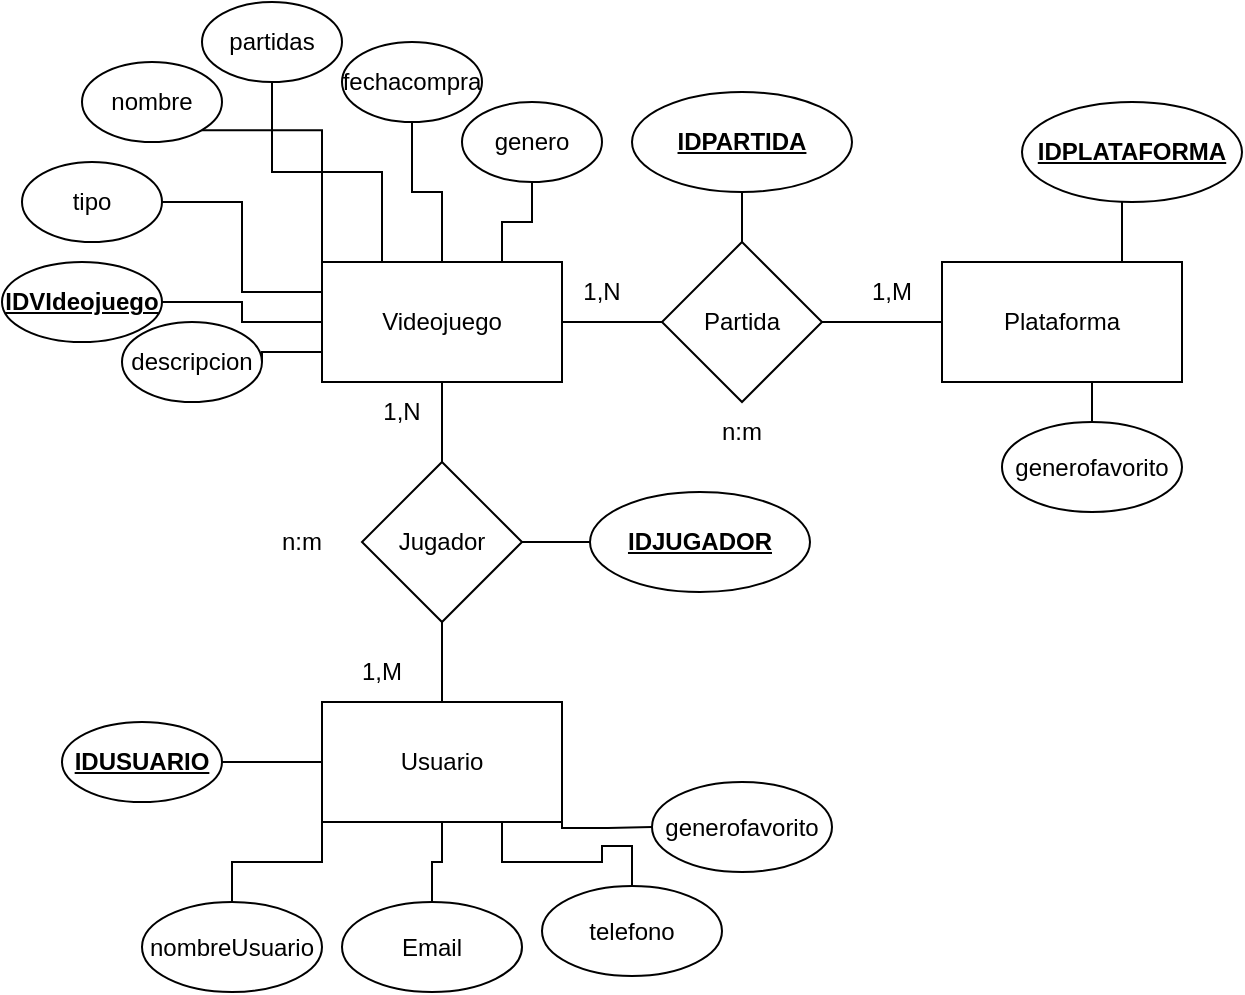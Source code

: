 <mxfile version="23.1.2" type="device">
  <diagram name="Página-1" id="AJxL4MT4w_up4ZSjig4F">
    <mxGraphModel dx="1434" dy="756" grid="1" gridSize="10" guides="1" tooltips="1" connect="1" arrows="1" fold="1" page="1" pageScale="1" pageWidth="827" pageHeight="1169" math="0" shadow="0">
      <root>
        <mxCell id="0" />
        <mxCell id="1" parent="0" />
        <mxCell id="sT686rDcob1VEm0X340i-5" style="edgeStyle=orthogonalEdgeStyle;rounded=0;orthogonalLoop=1;jettySize=auto;html=1;exitX=1;exitY=0.5;exitDx=0;exitDy=0;entryX=0;entryY=0.5;entryDx=0;entryDy=0;endArrow=none;endFill=0;" edge="1" parent="1" source="LNo9l1yJtUT-p1xeYV2q-1" target="sT686rDcob1VEm0X340i-3">
          <mxGeometry relative="1" as="geometry" />
        </mxCell>
        <mxCell id="sT686rDcob1VEm0X340i-7" style="edgeStyle=orthogonalEdgeStyle;rounded=0;orthogonalLoop=1;jettySize=auto;html=1;exitX=0.5;exitY=1;exitDx=0;exitDy=0;entryX=0.5;entryY=0;entryDx=0;entryDy=0;endArrow=none;endFill=0;" edge="1" parent="1" source="LNo9l1yJtUT-p1xeYV2q-1" target="sT686rDcob1VEm0X340i-4">
          <mxGeometry relative="1" as="geometry" />
        </mxCell>
        <mxCell id="sT686rDcob1VEm0X340i-18" style="edgeStyle=orthogonalEdgeStyle;rounded=0;orthogonalLoop=1;jettySize=auto;html=1;exitX=0;exitY=0.75;exitDx=0;exitDy=0;entryX=1;entryY=0.5;entryDx=0;entryDy=0;endArrow=none;endFill=0;" edge="1" parent="1" source="LNo9l1yJtUT-p1xeYV2q-1" target="sT686rDcob1VEm0X340i-16">
          <mxGeometry relative="1" as="geometry" />
        </mxCell>
        <mxCell id="sT686rDcob1VEm0X340i-19" style="edgeStyle=orthogonalEdgeStyle;rounded=0;orthogonalLoop=1;jettySize=auto;html=1;exitX=0;exitY=0.5;exitDx=0;exitDy=0;entryX=1;entryY=0.5;entryDx=0;entryDy=0;endArrow=none;endFill=0;" edge="1" parent="1" source="LNo9l1yJtUT-p1xeYV2q-1" target="sT686rDcob1VEm0X340i-15">
          <mxGeometry relative="1" as="geometry" />
        </mxCell>
        <mxCell id="sT686rDcob1VEm0X340i-20" style="edgeStyle=orthogonalEdgeStyle;rounded=0;orthogonalLoop=1;jettySize=auto;html=1;exitX=0;exitY=0.25;exitDx=0;exitDy=0;entryX=1;entryY=0.5;entryDx=0;entryDy=0;endArrow=none;endFill=0;" edge="1" parent="1" source="LNo9l1yJtUT-p1xeYV2q-1" target="sT686rDcob1VEm0X340i-14">
          <mxGeometry relative="1" as="geometry" />
        </mxCell>
        <mxCell id="LNo9l1yJtUT-p1xeYV2q-1" value="Videojuego" style="rounded=0;whiteSpace=wrap;html=1;" parent="1" vertex="1">
          <mxGeometry x="280" y="250" width="120" height="60" as="geometry" />
        </mxCell>
        <mxCell id="sT686rDcob1VEm0X340i-39" style="edgeStyle=orthogonalEdgeStyle;rounded=0;orthogonalLoop=1;jettySize=auto;html=1;exitX=0.5;exitY=1;exitDx=0;exitDy=0;entryX=0.5;entryY=0;entryDx=0;entryDy=0;endArrow=none;endFill=0;" edge="1" parent="1" source="sT686rDcob1VEm0X340i-1" target="sT686rDcob1VEm0X340i-36">
          <mxGeometry relative="1" as="geometry" />
        </mxCell>
        <mxCell id="sT686rDcob1VEm0X340i-1" value="Plataforma" style="rounded=0;whiteSpace=wrap;html=1;" vertex="1" parent="1">
          <mxGeometry x="590" y="250" width="120" height="60" as="geometry" />
        </mxCell>
        <mxCell id="sT686rDcob1VEm0X340i-8" style="edgeStyle=orthogonalEdgeStyle;rounded=0;orthogonalLoop=1;jettySize=auto;html=1;exitX=0.5;exitY=0;exitDx=0;exitDy=0;entryX=0.5;entryY=1;entryDx=0;entryDy=0;endArrow=none;endFill=0;" edge="1" parent="1" source="sT686rDcob1VEm0X340i-2" target="sT686rDcob1VEm0X340i-4">
          <mxGeometry relative="1" as="geometry" />
        </mxCell>
        <mxCell id="sT686rDcob1VEm0X340i-28" style="edgeStyle=orthogonalEdgeStyle;rounded=0;orthogonalLoop=1;jettySize=auto;html=1;exitX=0;exitY=1;exitDx=0;exitDy=0;entryX=0.5;entryY=0;entryDx=0;entryDy=0;endArrow=none;endFill=0;" edge="1" parent="1" source="sT686rDcob1VEm0X340i-2" target="sT686rDcob1VEm0X340i-27">
          <mxGeometry relative="1" as="geometry" />
        </mxCell>
        <mxCell id="sT686rDcob1VEm0X340i-32" style="edgeStyle=orthogonalEdgeStyle;rounded=0;orthogonalLoop=1;jettySize=auto;html=1;exitX=1;exitY=1;exitDx=0;exitDy=0;entryX=0;entryY=0.5;entryDx=0;entryDy=0;endArrow=none;endFill=0;" edge="1" parent="1" source="sT686rDcob1VEm0X340i-2" target="sT686rDcob1VEm0X340i-31">
          <mxGeometry relative="1" as="geometry">
            <Array as="points">
              <mxPoint x="400" y="533" />
              <mxPoint x="423" y="533" />
            </Array>
          </mxGeometry>
        </mxCell>
        <mxCell id="sT686rDcob1VEm0X340i-33" style="edgeStyle=orthogonalEdgeStyle;rounded=0;orthogonalLoop=1;jettySize=auto;html=1;exitX=0.75;exitY=1;exitDx=0;exitDy=0;entryX=0.5;entryY=0;entryDx=0;entryDy=0;endArrow=none;endFill=0;" edge="1" parent="1" source="sT686rDcob1VEm0X340i-2" target="sT686rDcob1VEm0X340i-30">
          <mxGeometry relative="1" as="geometry" />
        </mxCell>
        <mxCell id="sT686rDcob1VEm0X340i-34" style="edgeStyle=orthogonalEdgeStyle;rounded=0;orthogonalLoop=1;jettySize=auto;html=1;exitX=0.5;exitY=1;exitDx=0;exitDy=0;entryX=0.5;entryY=0;entryDx=0;entryDy=0;endArrow=none;endFill=0;" edge="1" parent="1" source="sT686rDcob1VEm0X340i-2" target="sT686rDcob1VEm0X340i-29">
          <mxGeometry relative="1" as="geometry" />
        </mxCell>
        <mxCell id="sT686rDcob1VEm0X340i-2" value="Usuario" style="rounded=0;whiteSpace=wrap;html=1;" vertex="1" parent="1">
          <mxGeometry x="280" y="470" width="120" height="60" as="geometry" />
        </mxCell>
        <mxCell id="sT686rDcob1VEm0X340i-6" style="edgeStyle=orthogonalEdgeStyle;rounded=0;orthogonalLoop=1;jettySize=auto;html=1;exitX=1;exitY=0.5;exitDx=0;exitDy=0;entryX=0;entryY=0.5;entryDx=0;entryDy=0;endArrow=none;endFill=0;" edge="1" parent="1" source="sT686rDcob1VEm0X340i-3" target="sT686rDcob1VEm0X340i-1">
          <mxGeometry relative="1" as="geometry" />
        </mxCell>
        <mxCell id="sT686rDcob1VEm0X340i-41" style="edgeStyle=orthogonalEdgeStyle;rounded=0;orthogonalLoop=1;jettySize=auto;html=1;exitX=0.5;exitY=0;exitDx=0;exitDy=0;entryX=0.5;entryY=1;entryDx=0;entryDy=0;endArrow=none;endFill=0;" edge="1" parent="1" source="sT686rDcob1VEm0X340i-3" target="sT686rDcob1VEm0X340i-40">
          <mxGeometry relative="1" as="geometry" />
        </mxCell>
        <mxCell id="sT686rDcob1VEm0X340i-3" value="Partida" style="rhombus;whiteSpace=wrap;html=1;" vertex="1" parent="1">
          <mxGeometry x="450" y="240" width="80" height="80" as="geometry" />
        </mxCell>
        <mxCell id="sT686rDcob1VEm0X340i-43" style="edgeStyle=orthogonalEdgeStyle;rounded=0;orthogonalLoop=1;jettySize=auto;html=1;exitX=1;exitY=0.5;exitDx=0;exitDy=0;entryX=0;entryY=0.5;entryDx=0;entryDy=0;endArrow=none;endFill=0;" edge="1" parent="1" source="sT686rDcob1VEm0X340i-4" target="sT686rDcob1VEm0X340i-42">
          <mxGeometry relative="1" as="geometry" />
        </mxCell>
        <mxCell id="sT686rDcob1VEm0X340i-4" value="Jugador" style="rhombus;whiteSpace=wrap;html=1;" vertex="1" parent="1">
          <mxGeometry x="300" y="350" width="80" height="80" as="geometry" />
        </mxCell>
        <mxCell id="sT686rDcob1VEm0X340i-21" style="edgeStyle=orthogonalEdgeStyle;rounded=0;orthogonalLoop=1;jettySize=auto;html=1;exitX=1;exitY=1;exitDx=0;exitDy=0;entryX=0;entryY=0;entryDx=0;entryDy=0;endArrow=none;endFill=0;" edge="1" parent="1" source="sT686rDcob1VEm0X340i-9" target="LNo9l1yJtUT-p1xeYV2q-1">
          <mxGeometry relative="1" as="geometry" />
        </mxCell>
        <mxCell id="sT686rDcob1VEm0X340i-9" value="nombre" style="ellipse;whiteSpace=wrap;html=1;" vertex="1" parent="1">
          <mxGeometry x="160" y="150" width="70" height="40" as="geometry" />
        </mxCell>
        <mxCell id="sT686rDcob1VEm0X340i-24" style="edgeStyle=orthogonalEdgeStyle;rounded=0;orthogonalLoop=1;jettySize=auto;html=1;exitX=0.5;exitY=1;exitDx=0;exitDy=0;entryX=0.75;entryY=0;entryDx=0;entryDy=0;endArrow=none;endFill=0;" edge="1" parent="1" source="sT686rDcob1VEm0X340i-11" target="LNo9l1yJtUT-p1xeYV2q-1">
          <mxGeometry relative="1" as="geometry" />
        </mxCell>
        <mxCell id="sT686rDcob1VEm0X340i-11" value="genero" style="ellipse;whiteSpace=wrap;html=1;" vertex="1" parent="1">
          <mxGeometry x="350" y="170" width="70" height="40" as="geometry" />
        </mxCell>
        <mxCell id="sT686rDcob1VEm0X340i-22" style="edgeStyle=orthogonalEdgeStyle;rounded=0;orthogonalLoop=1;jettySize=auto;html=1;exitX=0.5;exitY=1;exitDx=0;exitDy=0;entryX=0.25;entryY=0;entryDx=0;entryDy=0;endArrow=none;endFill=0;" edge="1" parent="1" source="sT686rDcob1VEm0X340i-12" target="LNo9l1yJtUT-p1xeYV2q-1">
          <mxGeometry relative="1" as="geometry" />
        </mxCell>
        <mxCell id="sT686rDcob1VEm0X340i-12" value="partidas" style="ellipse;whiteSpace=wrap;html=1;" vertex="1" parent="1">
          <mxGeometry x="220" y="120" width="70" height="40" as="geometry" />
        </mxCell>
        <mxCell id="sT686rDcob1VEm0X340i-14" value="tipo" style="ellipse;whiteSpace=wrap;html=1;" vertex="1" parent="1">
          <mxGeometry x="130" y="200" width="70" height="40" as="geometry" />
        </mxCell>
        <mxCell id="sT686rDcob1VEm0X340i-15" value="&lt;b&gt;&lt;u&gt;IDVIdeojuego&lt;/u&gt;&lt;/b&gt;" style="ellipse;whiteSpace=wrap;html=1;" vertex="1" parent="1">
          <mxGeometry x="120" y="250" width="80" height="40" as="geometry" />
        </mxCell>
        <mxCell id="sT686rDcob1VEm0X340i-16" value="descripcion" style="ellipse;whiteSpace=wrap;html=1;" vertex="1" parent="1">
          <mxGeometry x="180" y="280" width="70" height="40" as="geometry" />
        </mxCell>
        <mxCell id="sT686rDcob1VEm0X340i-23" style="edgeStyle=orthogonalEdgeStyle;rounded=0;orthogonalLoop=1;jettySize=auto;html=1;exitX=0.5;exitY=1;exitDx=0;exitDy=0;entryX=0.5;entryY=0;entryDx=0;entryDy=0;endArrow=none;endFill=0;" edge="1" parent="1" source="sT686rDcob1VEm0X340i-17" target="LNo9l1yJtUT-p1xeYV2q-1">
          <mxGeometry relative="1" as="geometry" />
        </mxCell>
        <mxCell id="sT686rDcob1VEm0X340i-17" value="fechacompra" style="ellipse;whiteSpace=wrap;html=1;" vertex="1" parent="1">
          <mxGeometry x="290" y="140" width="70" height="40" as="geometry" />
        </mxCell>
        <mxCell id="sT686rDcob1VEm0X340i-26" style="edgeStyle=orthogonalEdgeStyle;rounded=0;orthogonalLoop=1;jettySize=auto;html=1;exitX=1;exitY=0.5;exitDx=0;exitDy=0;entryX=0;entryY=0.5;entryDx=0;entryDy=0;endArrow=none;endFill=0;" edge="1" parent="1" source="sT686rDcob1VEm0X340i-25" target="sT686rDcob1VEm0X340i-2">
          <mxGeometry relative="1" as="geometry" />
        </mxCell>
        <mxCell id="sT686rDcob1VEm0X340i-25" value="&lt;b&gt;&lt;u&gt;IDUSUARIO&lt;/u&gt;&lt;/b&gt;" style="ellipse;whiteSpace=wrap;html=1;" vertex="1" parent="1">
          <mxGeometry x="150" y="480" width="80" height="40" as="geometry" />
        </mxCell>
        <mxCell id="sT686rDcob1VEm0X340i-27" value="nombreUsuario" style="ellipse;whiteSpace=wrap;html=1;" vertex="1" parent="1">
          <mxGeometry x="190" y="570" width="90" height="45" as="geometry" />
        </mxCell>
        <mxCell id="sT686rDcob1VEm0X340i-29" value="Email" style="ellipse;whiteSpace=wrap;html=1;" vertex="1" parent="1">
          <mxGeometry x="290" y="570" width="90" height="45" as="geometry" />
        </mxCell>
        <mxCell id="sT686rDcob1VEm0X340i-30" value="telefono" style="ellipse;whiteSpace=wrap;html=1;" vertex="1" parent="1">
          <mxGeometry x="390" y="562" width="90" height="45" as="geometry" />
        </mxCell>
        <mxCell id="sT686rDcob1VEm0X340i-31" value="generofavorito" style="ellipse;whiteSpace=wrap;html=1;" vertex="1" parent="1">
          <mxGeometry x="445" y="510" width="90" height="45" as="geometry" />
        </mxCell>
        <mxCell id="sT686rDcob1VEm0X340i-36" value="generofavorito" style="ellipse;whiteSpace=wrap;html=1;" vertex="1" parent="1">
          <mxGeometry x="620" y="330" width="90" height="45" as="geometry" />
        </mxCell>
        <mxCell id="sT686rDcob1VEm0X340i-38" style="edgeStyle=orthogonalEdgeStyle;rounded=0;orthogonalLoop=1;jettySize=auto;html=1;entryX=0.75;entryY=0;entryDx=0;entryDy=0;endArrow=none;endFill=0;" edge="1" parent="1" target="sT686rDcob1VEm0X340i-1">
          <mxGeometry relative="1" as="geometry">
            <mxPoint x="680" y="220" as="sourcePoint" />
          </mxGeometry>
        </mxCell>
        <mxCell id="sT686rDcob1VEm0X340i-37" value="&lt;b&gt;&lt;u&gt;IDPLATAFORMA&lt;/u&gt;&lt;/b&gt;" style="ellipse;whiteSpace=wrap;html=1;" vertex="1" parent="1">
          <mxGeometry x="630" y="170" width="110" height="50" as="geometry" />
        </mxCell>
        <mxCell id="sT686rDcob1VEm0X340i-40" value="&lt;b&gt;&lt;u&gt;IDPARTIDA&lt;/u&gt;&lt;/b&gt;" style="ellipse;whiteSpace=wrap;html=1;" vertex="1" parent="1">
          <mxGeometry x="435" y="165" width="110" height="50" as="geometry" />
        </mxCell>
        <mxCell id="sT686rDcob1VEm0X340i-42" value="&lt;b&gt;&lt;u&gt;IDJUGADOR&lt;/u&gt;&lt;/b&gt;" style="ellipse;whiteSpace=wrap;html=1;" vertex="1" parent="1">
          <mxGeometry x="414" y="365" width="110" height="50" as="geometry" />
        </mxCell>
        <mxCell id="sT686rDcob1VEm0X340i-44" value="1,N" style="text;html=1;strokeColor=none;fillColor=none;align=center;verticalAlign=middle;whiteSpace=wrap;rounded=0;" vertex="1" parent="1">
          <mxGeometry x="390" y="250" width="60" height="30" as="geometry" />
        </mxCell>
        <mxCell id="sT686rDcob1VEm0X340i-47" value="1,M" style="text;html=1;strokeColor=none;fillColor=none;align=center;verticalAlign=middle;whiteSpace=wrap;rounded=0;" vertex="1" parent="1">
          <mxGeometry x="535" y="250" width="60" height="30" as="geometry" />
        </mxCell>
        <mxCell id="sT686rDcob1VEm0X340i-48" value="n:m" style="text;html=1;strokeColor=none;fillColor=none;align=center;verticalAlign=middle;whiteSpace=wrap;rounded=0;" vertex="1" parent="1">
          <mxGeometry x="460" y="320" width="60" height="30" as="geometry" />
        </mxCell>
        <mxCell id="sT686rDcob1VEm0X340i-49" value="1,N" style="text;html=1;strokeColor=none;fillColor=none;align=center;verticalAlign=middle;whiteSpace=wrap;rounded=0;" vertex="1" parent="1">
          <mxGeometry x="290" y="310" width="60" height="30" as="geometry" />
        </mxCell>
        <mxCell id="sT686rDcob1VEm0X340i-50" value="1,M" style="text;html=1;strokeColor=none;fillColor=none;align=center;verticalAlign=middle;whiteSpace=wrap;rounded=0;" vertex="1" parent="1">
          <mxGeometry x="280" y="440" width="60" height="30" as="geometry" />
        </mxCell>
        <mxCell id="sT686rDcob1VEm0X340i-51" value="n:m" style="text;html=1;strokeColor=none;fillColor=none;align=center;verticalAlign=middle;whiteSpace=wrap;rounded=0;" vertex="1" parent="1">
          <mxGeometry x="240" y="375" width="60" height="30" as="geometry" />
        </mxCell>
      </root>
    </mxGraphModel>
  </diagram>
</mxfile>

